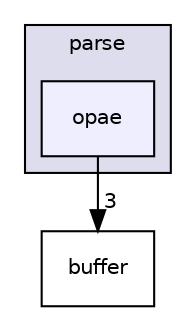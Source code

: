 digraph "src/bolson/parse/opae" {
  compound=true
  node [ fontsize="10", fontname="Helvetica"];
  edge [ labelfontsize="10", labelfontname="Helvetica"];
  subgraph clusterdir_5bda8ca26246f1a645e0f185832836d2 {
    graph [ bgcolor="#ddddee", pencolor="black", label="parse" fontname="Helvetica", fontsize="10", URL="dir_5bda8ca26246f1a645e0f185832836d2.html"]
  dir_4bbb09dfd54a396683658715cc301817 [shape=box, label="opae", style="filled", fillcolor="#eeeeff", pencolor="black", URL="dir_4bbb09dfd54a396683658715cc301817.html"];
  }
  dir_9edda71f92c8b6af057dced869ae5ddc [shape=box label="buffer" URL="dir_9edda71f92c8b6af057dced869ae5ddc.html"];
  dir_4bbb09dfd54a396683658715cc301817->dir_9edda71f92c8b6af057dced869ae5ddc [headlabel="3", labeldistance=1.5 headhref="dir_000006_000003.html"];
}
